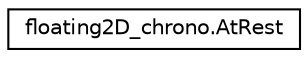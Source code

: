 digraph "Graphical Class Hierarchy"
{
 // LATEX_PDF_SIZE
  edge [fontname="Helvetica",fontsize="10",labelfontname="Helvetica",labelfontsize="10"];
  node [fontname="Helvetica",fontsize="10",shape=record];
  rankdir="LR";
  Node0 [label="floating2D_chrono.AtRest",height=0.2,width=0.4,color="black", fillcolor="white", style="filled",URL="$classfloating2D__chrono_1_1AtRest.html",tooltip=" "];
}
